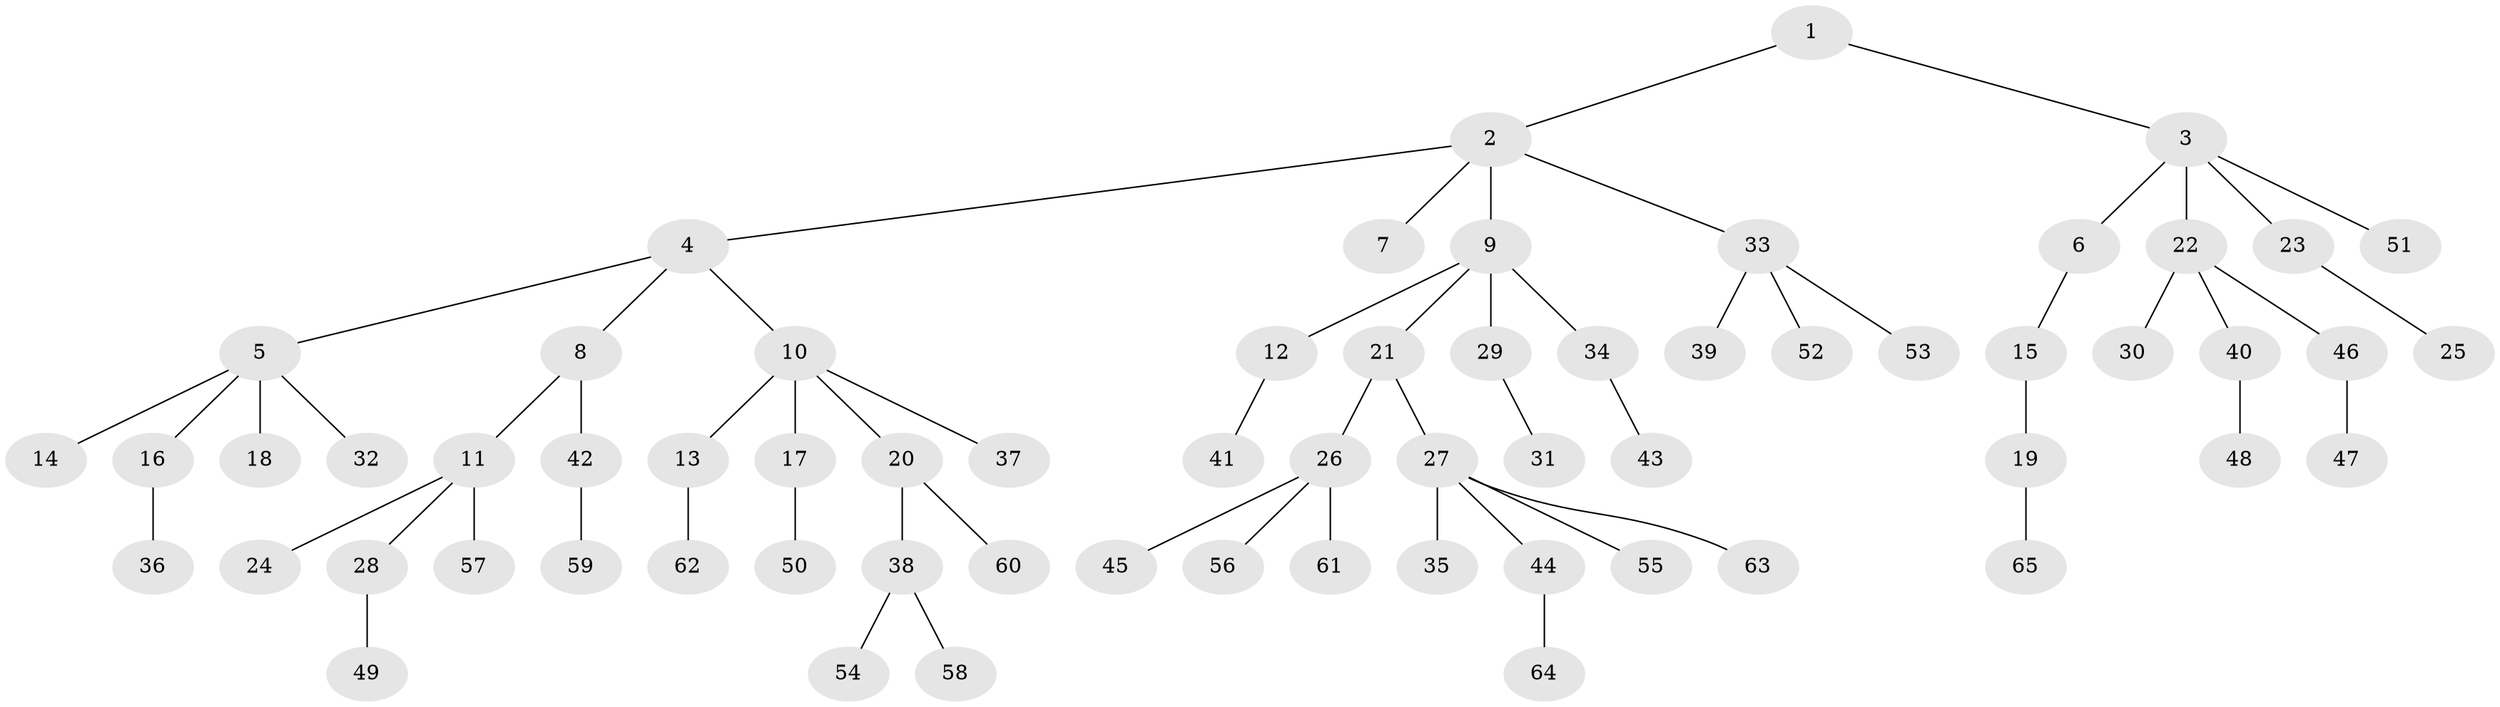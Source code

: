 // Generated by graph-tools (version 1.1) at 2025/36/03/09/25 02:36:37]
// undirected, 65 vertices, 64 edges
graph export_dot {
graph [start="1"]
  node [color=gray90,style=filled];
  1;
  2;
  3;
  4;
  5;
  6;
  7;
  8;
  9;
  10;
  11;
  12;
  13;
  14;
  15;
  16;
  17;
  18;
  19;
  20;
  21;
  22;
  23;
  24;
  25;
  26;
  27;
  28;
  29;
  30;
  31;
  32;
  33;
  34;
  35;
  36;
  37;
  38;
  39;
  40;
  41;
  42;
  43;
  44;
  45;
  46;
  47;
  48;
  49;
  50;
  51;
  52;
  53;
  54;
  55;
  56;
  57;
  58;
  59;
  60;
  61;
  62;
  63;
  64;
  65;
  1 -- 2;
  1 -- 3;
  2 -- 4;
  2 -- 7;
  2 -- 9;
  2 -- 33;
  3 -- 6;
  3 -- 22;
  3 -- 23;
  3 -- 51;
  4 -- 5;
  4 -- 8;
  4 -- 10;
  5 -- 14;
  5 -- 16;
  5 -- 18;
  5 -- 32;
  6 -- 15;
  8 -- 11;
  8 -- 42;
  9 -- 12;
  9 -- 21;
  9 -- 29;
  9 -- 34;
  10 -- 13;
  10 -- 17;
  10 -- 20;
  10 -- 37;
  11 -- 24;
  11 -- 28;
  11 -- 57;
  12 -- 41;
  13 -- 62;
  15 -- 19;
  16 -- 36;
  17 -- 50;
  19 -- 65;
  20 -- 38;
  20 -- 60;
  21 -- 26;
  21 -- 27;
  22 -- 30;
  22 -- 40;
  22 -- 46;
  23 -- 25;
  26 -- 45;
  26 -- 56;
  26 -- 61;
  27 -- 35;
  27 -- 44;
  27 -- 55;
  27 -- 63;
  28 -- 49;
  29 -- 31;
  33 -- 39;
  33 -- 52;
  33 -- 53;
  34 -- 43;
  38 -- 54;
  38 -- 58;
  40 -- 48;
  42 -- 59;
  44 -- 64;
  46 -- 47;
}
